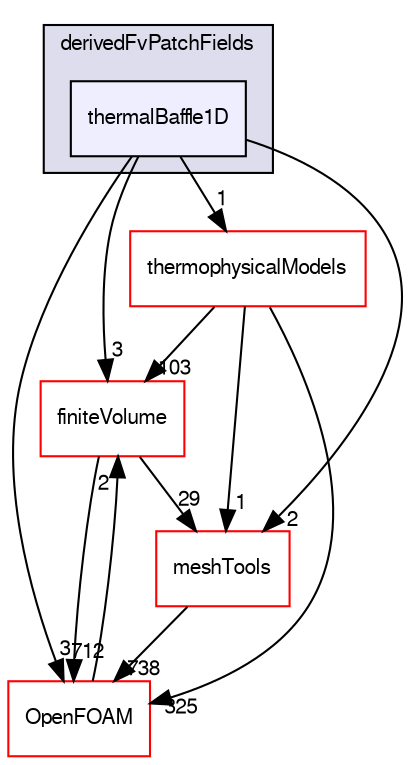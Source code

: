 digraph "src/turbulenceModels/compressible/turbulenceModel/derivedFvPatchFields/thermalBaffle1D" {
  bgcolor=transparent;
  compound=true
  node [ fontsize="10", fontname="FreeSans"];
  edge [ labelfontsize="10", labelfontname="FreeSans"];
  subgraph clusterdir_8f6aa822d17729831179b3b352be3d81 {
    graph [ bgcolor="#ddddee", pencolor="black", label="derivedFvPatchFields" fontname="FreeSans", fontsize="10", URL="dir_8f6aa822d17729831179b3b352be3d81.html"]
  dir_e88d3cf0f7efebbb22f421f39ccf917f [shape=box, label="thermalBaffle1D", style="filled", fillcolor="#eeeeff", pencolor="black", URL="dir_e88d3cf0f7efebbb22f421f39ccf917f.html"];
  }
  dir_9bd15774b555cf7259a6fa18f99fe99b [shape=box label="finiteVolume" color="red" URL="dir_9bd15774b555cf7259a6fa18f99fe99b.html"];
  dir_ae30ad0bef50cf391b24c614251bb9fd [shape=box label="meshTools" color="red" URL="dir_ae30ad0bef50cf391b24c614251bb9fd.html"];
  dir_2778d089ec5c4f66810b11f753867003 [shape=box label="thermophysicalModels" color="red" URL="dir_2778d089ec5c4f66810b11f753867003.html"];
  dir_c5473ff19b20e6ec4dfe5c310b3778a8 [shape=box label="OpenFOAM" color="red" URL="dir_c5473ff19b20e6ec4dfe5c310b3778a8.html"];
  dir_9bd15774b555cf7259a6fa18f99fe99b->dir_ae30ad0bef50cf391b24c614251bb9fd [headlabel="29", labeldistance=1.5 headhref="dir_000749_001586.html"];
  dir_9bd15774b555cf7259a6fa18f99fe99b->dir_c5473ff19b20e6ec4dfe5c310b3778a8 [headlabel="712", labeldistance=1.5 headhref="dir_000749_001732.html"];
  dir_ae30ad0bef50cf391b24c614251bb9fd->dir_c5473ff19b20e6ec4dfe5c310b3778a8 [headlabel="738", labeldistance=1.5 headhref="dir_001586_001732.html"];
  dir_2778d089ec5c4f66810b11f753867003->dir_9bd15774b555cf7259a6fa18f99fe99b [headlabel="103", labeldistance=1.5 headhref="dir_001070_000749.html"];
  dir_2778d089ec5c4f66810b11f753867003->dir_ae30ad0bef50cf391b24c614251bb9fd [headlabel="1", labeldistance=1.5 headhref="dir_001070_001586.html"];
  dir_2778d089ec5c4f66810b11f753867003->dir_c5473ff19b20e6ec4dfe5c310b3778a8 [headlabel="325", labeldistance=1.5 headhref="dir_001070_001732.html"];
  dir_c5473ff19b20e6ec4dfe5c310b3778a8->dir_9bd15774b555cf7259a6fa18f99fe99b [headlabel="2", labeldistance=1.5 headhref="dir_001732_000749.html"];
  dir_e88d3cf0f7efebbb22f421f39ccf917f->dir_9bd15774b555cf7259a6fa18f99fe99b [headlabel="3", labeldistance=1.5 headhref="dir_002950_000749.html"];
  dir_e88d3cf0f7efebbb22f421f39ccf917f->dir_ae30ad0bef50cf391b24c614251bb9fd [headlabel="2", labeldistance=1.5 headhref="dir_002950_001586.html"];
  dir_e88d3cf0f7efebbb22f421f39ccf917f->dir_2778d089ec5c4f66810b11f753867003 [headlabel="1", labeldistance=1.5 headhref="dir_002950_001070.html"];
  dir_e88d3cf0f7efebbb22f421f39ccf917f->dir_c5473ff19b20e6ec4dfe5c310b3778a8 [headlabel="3", labeldistance=1.5 headhref="dir_002950_001732.html"];
}
